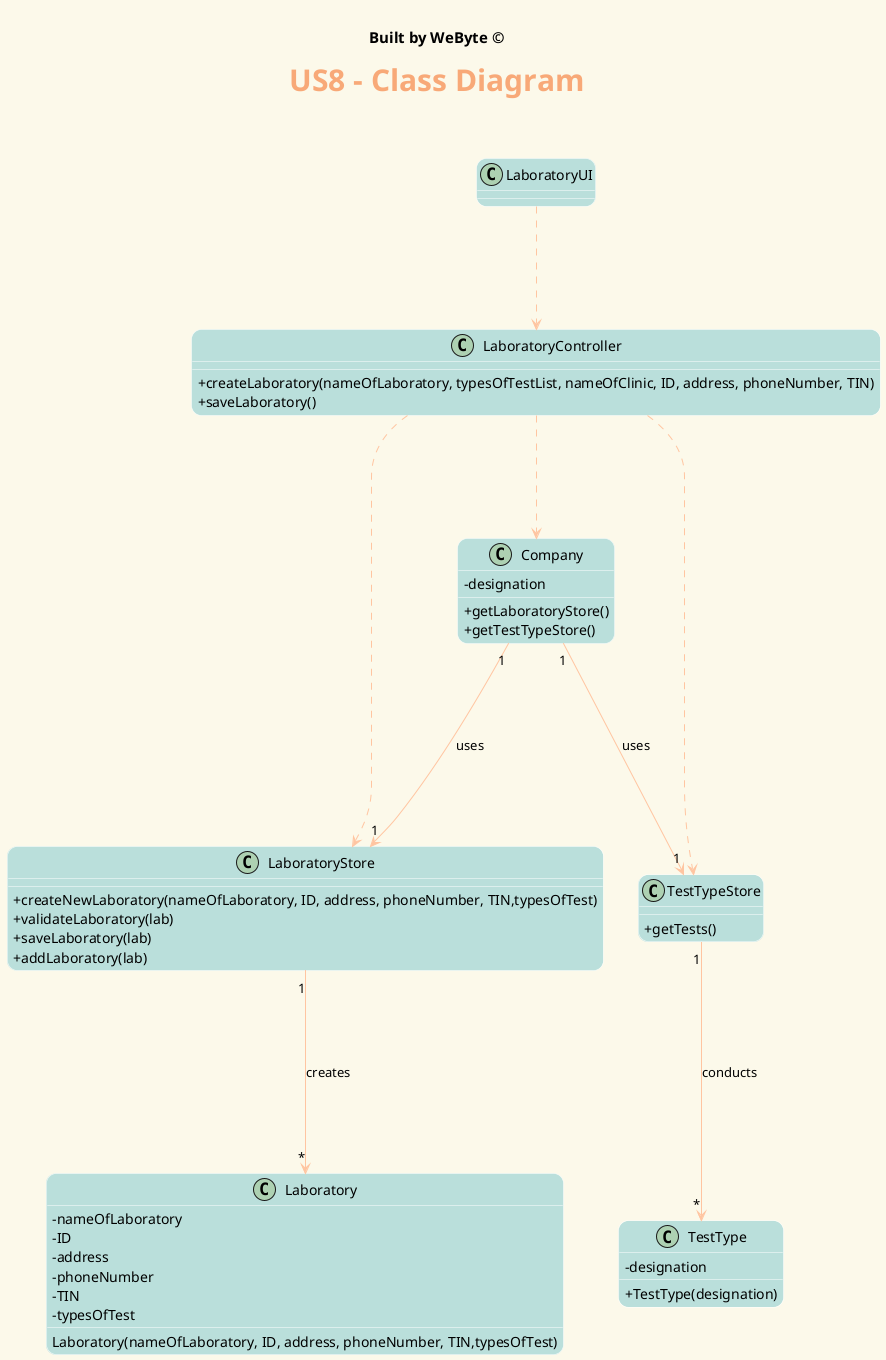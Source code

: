 
@startuml
'https://plantuml.com/class-diagram
' ======= layout =========
skinparam backgroundColor #fcf9ea
skinparam titleBorderRoundCorner 15
skinparam titleFontSize 30
skinparam classAttributeIconSize 0
skinparam titleFontName Arial Black
skinparam titleFontColor #f8a978
skinparam roundcorner 20
skinparam stereotypeCBackgroundColor ffc5a1
skinparam class {

ArrowColor ffc5a1
BorderColor White
BackgroundColor badfdb
}


' ======= title =========
center header


<font color=Black size=15><b>Built by WeByte ©</font>
endheader
title <b>US8 - Class Diagram\n

' ======= classes =========

class LaboratoryUI

class Company {
  -designation
  +getLaboratoryStore()
  +getTestTypeStore()
}
class LaboratoryStore {
   +createNewLaboratory(nameOfLaboratory, ID, address, phoneNumber, TIN,typesOfTest)
   +validateLaboratory(lab)
   +saveLaboratory(lab)
   +addLaboratory(lab)
}
class TestTypeStore{
    +getTests()
}
class Laboratory {
      -nameOfLaboratory
      -ID
      -address
      -phoneNumber
      -TIN
      -typesOfTest
      Laboratory(nameOfLaboratory, ID, address, phoneNumber, TIN,typesOfTest)


}
class TestType{
   -designation
   +TestType(designation)
}
class LaboratoryController{
   +createLaboratory(nameOfLaboratory, typesOfTestList, nameOfClinic, ID, address, phoneNumber, TIN)
   +saveLaboratory()
}
class LaboratoryStore
LaboratoryUI ...> LaboratoryController
LaboratoryController ...> Company
LaboratoryController ..> LaboratoryStore
LaboratoryController ..> TestTypeStore
Company "1" ----> "1" LaboratoryStore : "uses"
Company "1" ----> "1" TestTypeStore : "uses"
LaboratoryStore "1" ----> "*" Laboratory : "creates"
TestTypeStore "1" ----> "*" TestType : "conducts"

@enduml